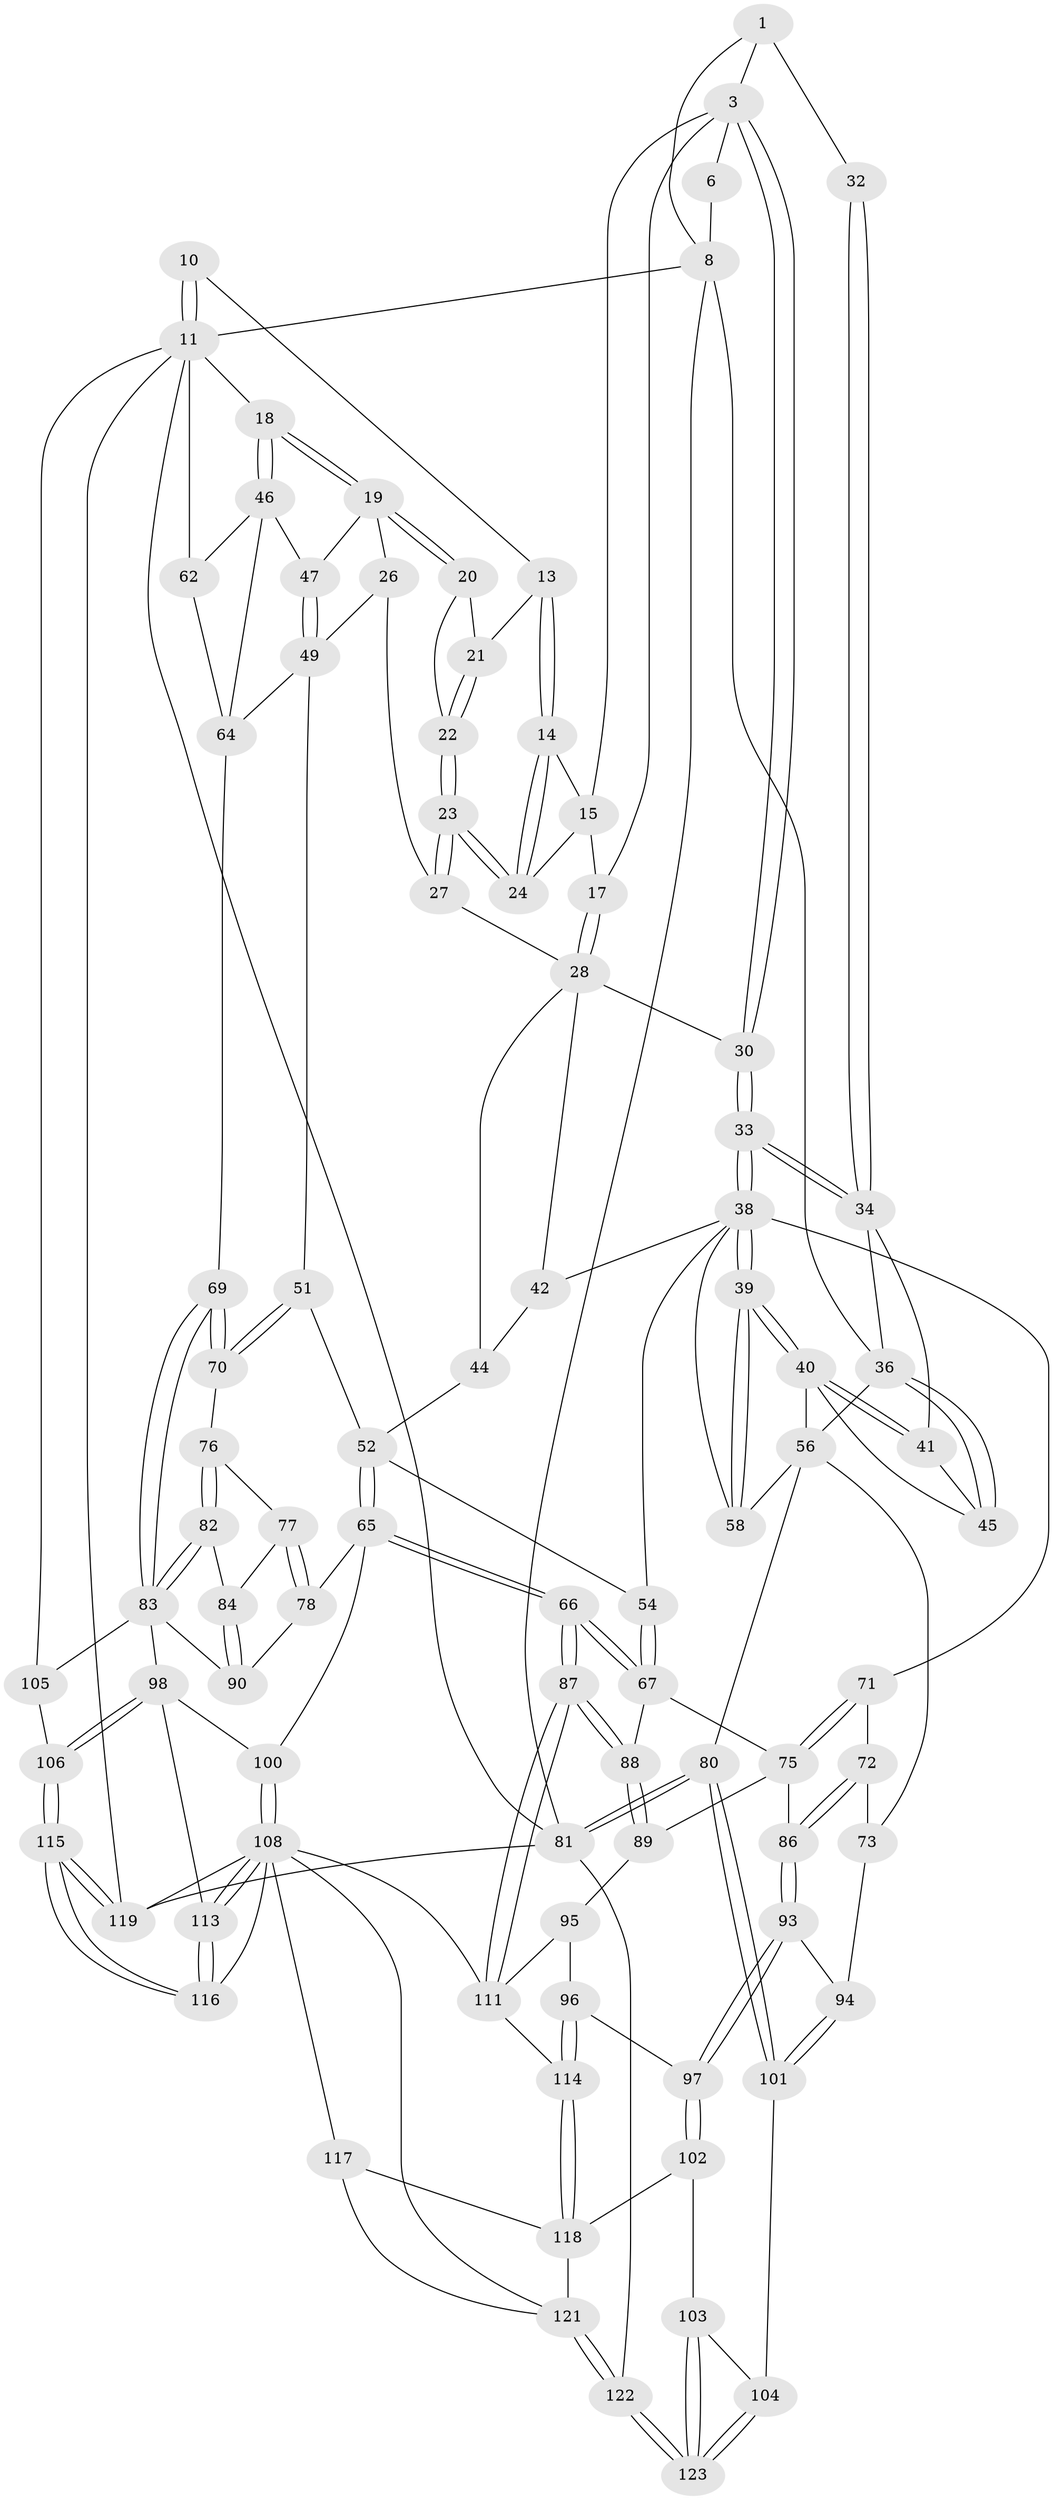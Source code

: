 // original degree distribution, {3: 0.0234375, 4: 0.234375, 5: 0.5078125, 6: 0.234375}
// Generated by graph-tools (version 1.1) at 2025/21/03/04/25 18:21:13]
// undirected, 89 vertices, 210 edges
graph export_dot {
graph [start="1"]
  node [color=gray90,style=filled];
  1 [pos="+0.07976542303020771+0.013003971032317284",super="+2+7"];
  3 [pos="+0.29065989430650796+0.046848181819063466",super="+4"];
  6 [pos="+0+0"];
  8 [pos="+0+0.22619346552249833",super="+9"];
  10 [pos="+0.7402610581228957+0"];
  11 [pos="+1+0",super="+61"];
  13 [pos="+0.6302958466939406+0.04294685608667083"];
  14 [pos="+0.6091712249944341+0.057946031853963596"];
  15 [pos="+0.5171353386920226+0.05820463399656635",super="+16"];
  17 [pos="+0.48378916748263695+0.12968365226407974"];
  18 [pos="+1+0"];
  19 [pos="+0.881502578198272+0.0552598902211741",super="+25"];
  20 [pos="+0.7340826587495763+0.09696756330075454"];
  21 [pos="+0.6396794519537466+0.0553126147840274"];
  22 [pos="+0.6724764482526737+0.13476539113462133"];
  23 [pos="+0.6270125434661687+0.24106414890890135"];
  24 [pos="+0.5879373942105339+0.17460400577919866"];
  26 [pos="+0.6699277537652761+0.26706216330649263"];
  27 [pos="+0.6299980086449158+0.25786331976629195"];
  28 [pos="+0.43109145067321236+0.20345590846237974",super="+31+29"];
  30 [pos="+0.360465935339656+0.19408092804434088"];
  32 [pos="+0.17034715505743875+0.15055339646596733"];
  33 [pos="+0.286737354430831+0.2992200720631365"];
  34 [pos="+0.17227337650193428+0.18937519388397814",super="+35"];
  36 [pos="+0+0.2774983146471141",super="+37"];
  38 [pos="+0.28532577832232225+0.3537045116055375",super="+43"];
  39 [pos="+0.26890703865967125+0.380328381118002"];
  40 [pos="+0.17955590528465676+0.35664396228369993",super="+48"];
  41 [pos="+0.14215754121005905+0.26036023437251277"];
  42 [pos="+0.44882477266990756+0.32940525939170645"];
  44 [pos="+0.6016628144423144+0.2912537788511865"];
  45 [pos="+0.07088482660314671+0.2984879348245245"];
  46 [pos="+1+0",super="+63"];
  47 [pos="+0.9132449856635505+0.25505494992736927"];
  49 [pos="+0.8077530891425172+0.411610802267594",super="+50"];
  51 [pos="+0.7806713351865663+0.45572117230285464"];
  52 [pos="+0.6685702792177176+0.46680699921710955",super="+53"];
  54 [pos="+0.4982222387807812+0.4792900159216736"];
  56 [pos="+0+0.5750263208162105",super="+57+59"];
  58 [pos="+0.27319374742633823+0.4498585474724556"];
  62 [pos="+1+0.5458600936449536"];
  64 [pos="+0.8207819982665167+0.41498507846296223",super="+68"];
  65 [pos="+0.5766880212718714+0.6330476400317513",super="+79"];
  66 [pos="+0.5574270007015473+0.6361715456005664"];
  67 [pos="+0.49952810297244393+0.4948022153979352",super="+74"];
  69 [pos="+1+0.593530489335993"];
  70 [pos="+0.7810345078302176+0.4594644514232602"];
  71 [pos="+0.3017002266554496+0.5337515974389401"];
  72 [pos="+0.2712776350245415+0.5737866284208767"];
  73 [pos="+0.19293706081496223+0.6125884981308263"];
  75 [pos="+0.35142447182410674+0.5771832968536804",super="+85"];
  76 [pos="+0.7818805374063968+0.4812005161572652"];
  77 [pos="+0.7628796993830674+0.5428382750240377"];
  78 [pos="+0.7327086496548867+0.6080724715259456"];
  80 [pos="+0+0.788987603447319"];
  81 [pos="+0+1",super="+127"];
  82 [pos="+0.9081022806391837+0.5960137324195803"];
  83 [pos="+0.9867603760343041+0.6144809259364238",super="+91"];
  84 [pos="+0.8570494216055292+0.6175813679298738"];
  86 [pos="+0.2713951680553837+0.6514436085223377"];
  87 [pos="+0.5234908091406062+0.6784091549007535"];
  88 [pos="+0.4989442969418132+0.6717611999880777"];
  89 [pos="+0.3486625689950525+0.6860754701464327"];
  90 [pos="+0.8263287512175438+0.6469768728017906"];
  93 [pos="+0.24796776398337964+0.678726723853459"];
  94 [pos="+0.21787010613131982+0.6612784977179132"];
  95 [pos="+0.331244691612183+0.720302725577591"];
  96 [pos="+0.3185904325358369+0.7390001115971708"];
  97 [pos="+0.26946908366223454+0.7597773750539994"];
  98 [pos="+0.8274081794796947+0.7398100973734086",super="+99"];
  100 [pos="+0.7071590142124528+0.6823893041130847"];
  101 [pos="+0.032556128247726246+0.7950975188976442"];
  102 [pos="+0.2402525725758108+0.8037634521958817"];
  103 [pos="+0.1971258766353533+0.8106951011967867"];
  104 [pos="+0.13023696773623114+0.8091666158931927"];
  105 [pos="+0.9185657993048527+0.7665641503808994"];
  106 [pos="+0.8506914981817683+0.7636669446395677"];
  108 [pos="+0.6361803037131962+0.8469405024127699",super="+109"];
  111 [pos="+0.5211719072398007+0.6988993488023291",super="+112"];
  113 [pos="+0.7038547629653507+0.9135493542010016"];
  114 [pos="+0.41480543828423844+0.7922075693395634"];
  115 [pos="+0.7575238328867271+0.9968556690614551"];
  116 [pos="+0.7267336747668973+0.9567935262243403"];
  117 [pos="+0.47444521480582047+0.8914422920604563"];
  118 [pos="+0.4141396933846009+0.795257075411232",super="+120"];
  119 [pos="+0.8670590896260465+1",super="+128"];
  121 [pos="+0.3361272027294345+0.9183572848787807",super="+126"];
  122 [pos="+0.25837467704178274+1"];
  123 [pos="+0.24521907312380448+1"];
  1 -- 32 [weight=2];
  1 -- 3;
  1 -- 8;
  3 -- 30;
  3 -- 30;
  3 -- 17;
  3 -- 6;
  3 -- 15;
  6 -- 8;
  8 -- 81;
  8 -- 11;
  8 -- 36;
  10 -- 11;
  10 -- 11;
  10 -- 13;
  11 -- 18;
  11 -- 81;
  11 -- 119;
  11 -- 105;
  11 -- 62;
  13 -- 14;
  13 -- 14;
  13 -- 21;
  14 -- 15;
  14 -- 24;
  14 -- 24;
  15 -- 24;
  15 -- 17;
  17 -- 28;
  17 -- 28;
  18 -- 19;
  18 -- 19;
  18 -- 46;
  18 -- 46;
  19 -- 20;
  19 -- 20;
  19 -- 26;
  19 -- 47;
  20 -- 21;
  20 -- 22;
  21 -- 22;
  21 -- 22;
  22 -- 23;
  22 -- 23;
  23 -- 24;
  23 -- 24;
  23 -- 27;
  23 -- 27;
  26 -- 27;
  26 -- 49;
  27 -- 28;
  28 -- 44;
  28 -- 42;
  28 -- 30;
  30 -- 33;
  30 -- 33;
  32 -- 34;
  32 -- 34;
  33 -- 34;
  33 -- 34;
  33 -- 38;
  33 -- 38;
  34 -- 41;
  34 -- 36;
  36 -- 45;
  36 -- 45;
  36 -- 56;
  38 -- 39;
  38 -- 39;
  38 -- 58;
  38 -- 54;
  38 -- 71;
  38 -- 42;
  39 -- 40;
  39 -- 40;
  39 -- 58;
  39 -- 58;
  40 -- 41;
  40 -- 41;
  40 -- 56;
  40 -- 45;
  41 -- 45;
  42 -- 44;
  44 -- 52;
  46 -- 47;
  46 -- 62;
  46 -- 64;
  47 -- 49;
  47 -- 49;
  49 -- 64;
  49 -- 51;
  51 -- 52;
  51 -- 70;
  51 -- 70;
  52 -- 65;
  52 -- 65;
  52 -- 54;
  54 -- 67;
  54 -- 67;
  56 -- 80;
  56 -- 73;
  56 -- 58;
  62 -- 64;
  64 -- 69;
  65 -- 66;
  65 -- 66;
  65 -- 100;
  65 -- 78;
  66 -- 67;
  66 -- 67;
  66 -- 87;
  66 -- 87;
  67 -- 88;
  67 -- 75;
  69 -- 70;
  69 -- 70;
  69 -- 83;
  69 -- 83;
  70 -- 76;
  71 -- 72;
  71 -- 75;
  71 -- 75;
  72 -- 73;
  72 -- 86;
  72 -- 86;
  73 -- 94;
  75 -- 89;
  75 -- 86;
  76 -- 77;
  76 -- 82;
  76 -- 82;
  77 -- 78;
  77 -- 78;
  77 -- 84;
  78 -- 90;
  80 -- 81;
  80 -- 81;
  80 -- 101;
  80 -- 101;
  81 -- 122;
  81 -- 119;
  82 -- 83;
  82 -- 83;
  82 -- 84;
  83 -- 105;
  83 -- 90;
  83 -- 98;
  84 -- 90;
  84 -- 90;
  86 -- 93;
  86 -- 93;
  87 -- 88;
  87 -- 88;
  87 -- 111;
  87 -- 111;
  88 -- 89;
  88 -- 89;
  89 -- 95;
  93 -- 94;
  93 -- 97;
  93 -- 97;
  94 -- 101;
  94 -- 101;
  95 -- 96;
  95 -- 111;
  96 -- 97;
  96 -- 114;
  96 -- 114;
  97 -- 102;
  97 -- 102;
  98 -- 106;
  98 -- 106;
  98 -- 113;
  98 -- 100;
  100 -- 108;
  100 -- 108;
  101 -- 104;
  102 -- 103;
  102 -- 118;
  103 -- 104;
  103 -- 123;
  103 -- 123;
  104 -- 123;
  104 -- 123;
  105 -- 106;
  106 -- 115;
  106 -- 115;
  108 -- 113;
  108 -- 113;
  108 -- 116;
  108 -- 117;
  108 -- 119;
  108 -- 121;
  108 -- 111;
  111 -- 114;
  113 -- 116;
  113 -- 116;
  114 -- 118;
  114 -- 118;
  115 -- 116;
  115 -- 116;
  115 -- 119;
  115 -- 119;
  117 -- 118;
  117 -- 121;
  118 -- 121;
  121 -- 122;
  121 -- 122;
  122 -- 123;
  122 -- 123;
}
